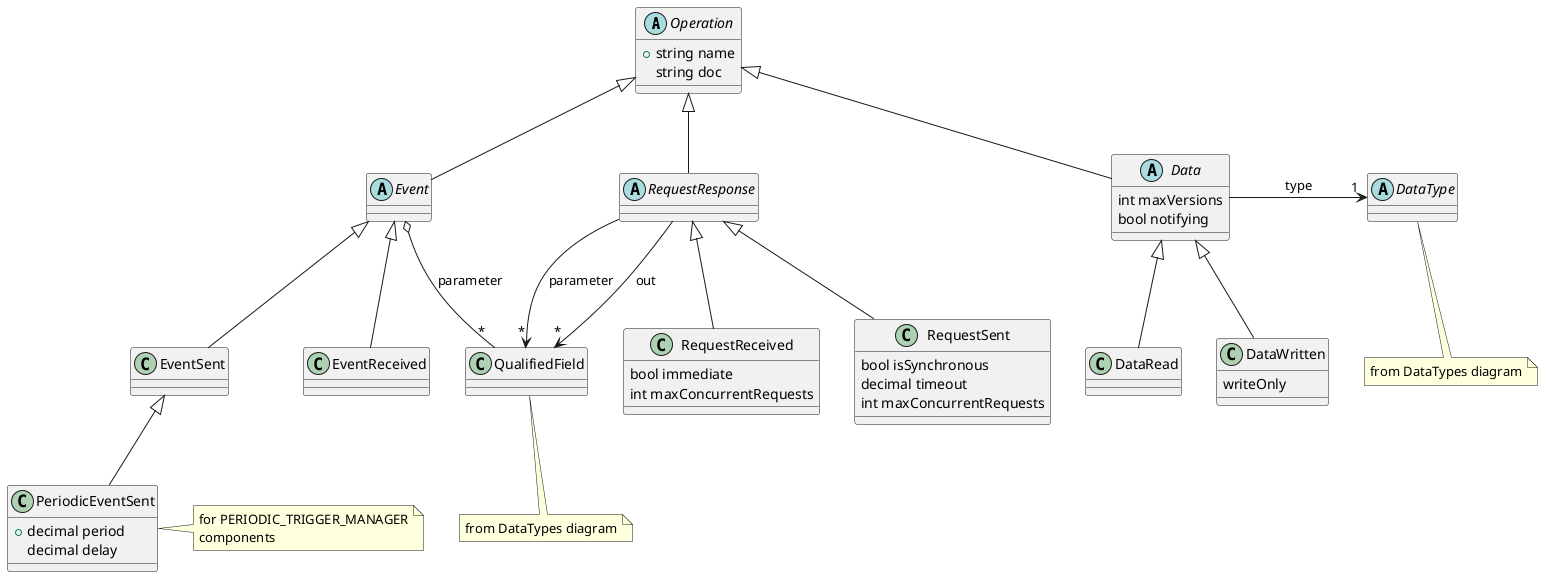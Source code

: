 @startuml Operations

abstract class Operation {
	+string name
	string doc
}

abstract class Event
Operation <|-- Event 
EventSent -up-|> Event
EventReceived -up-|> Event

Event o-- "*" QualifiedField : parameter
note bottom: from DataTypes diagram

class EventSent {
}

EventSent <|-- PeriodicEventSent
class PeriodicEventSent {
	+decimal period
	decimal delay
}
note right: for PERIODIC_TRIGGER_MANAGER\ncomponents

Operation <|-- Data
Data <|-- DataRead
Data <|-- DataWritten

Data -right-> "1" DataType : type
note bottom: from DataTypes diagram
abstract class DataType

abstract class Data {
	int maxVersions
	bool notifying
}

DataWritten : writeOnly


abstract class RequestResponse
Operation <|-- RequestResponse 
RequestResponse <|-- RequestReceived
RequestResponse <|-- RequestSent

RequestResponse --> "*" QualifiedField : parameter
RequestResponse --> "*" QualifiedField : out

class RequestReceived {
	bool immediate
	int maxConcurrentRequests
}
class RequestSent {
	bool isSynchronous
	decimal timeout
	int maxConcurrentRequests
}
